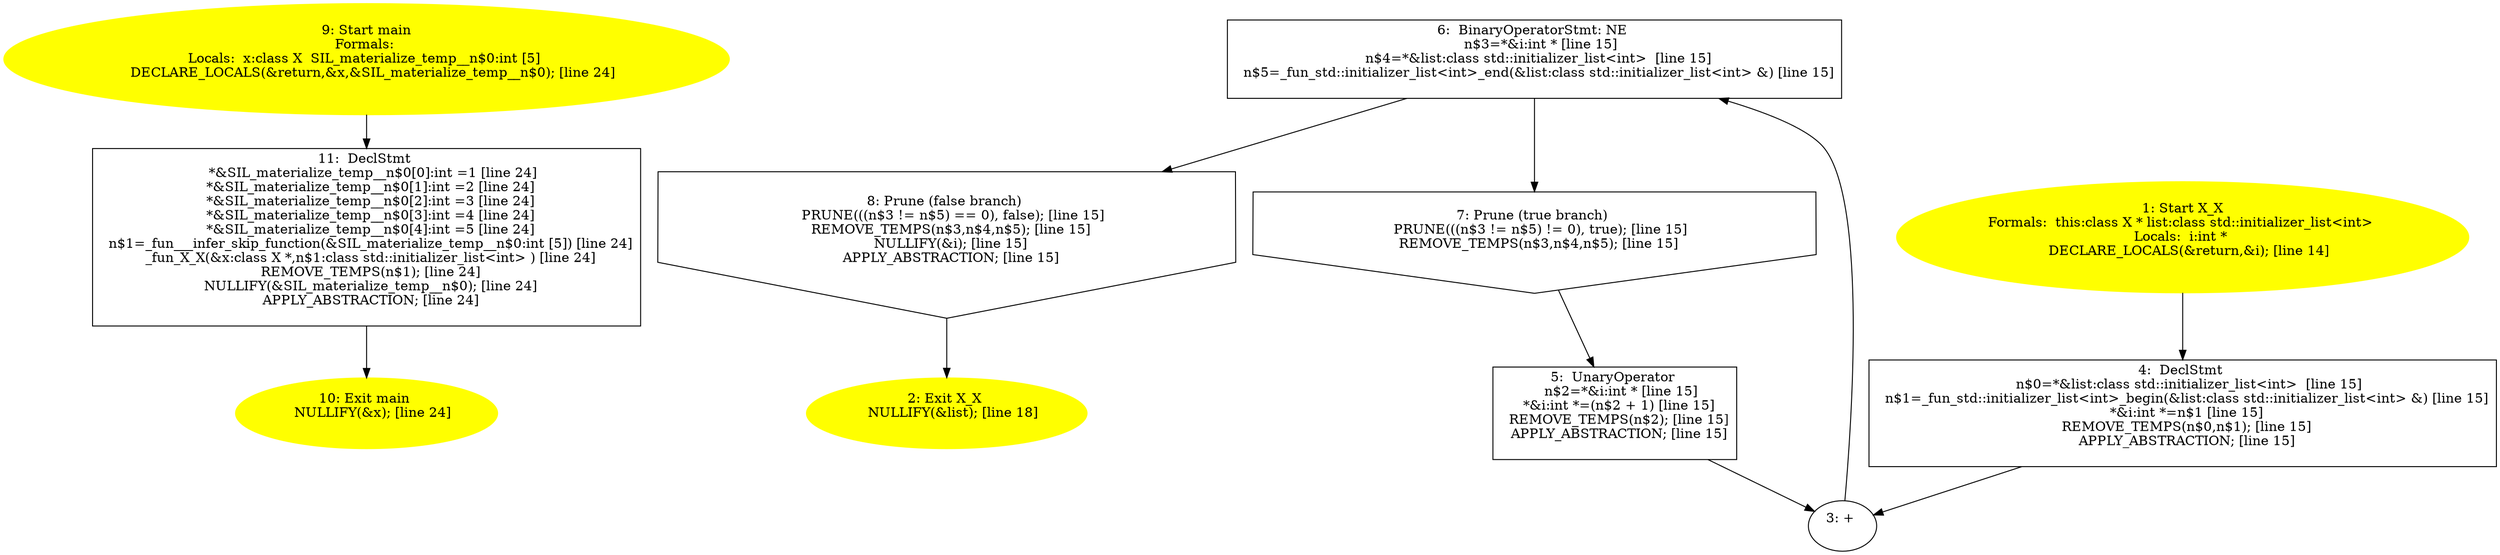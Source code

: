 digraph iCFG {
11 [label="11:  DeclStmt \n   *&SIL_materialize_temp__n$0[0]:int =1 [line 24]\n  *&SIL_materialize_temp__n$0[1]:int =2 [line 24]\n  *&SIL_materialize_temp__n$0[2]:int =3 [line 24]\n  *&SIL_materialize_temp__n$0[3]:int =4 [line 24]\n  *&SIL_materialize_temp__n$0[4]:int =5 [line 24]\n  n$1=_fun___infer_skip_function(&SIL_materialize_temp__n$0:int [5]) [line 24]\n  _fun_X_X(&x:class X *,n$1:class std::initializer_list<int> ) [line 24]\n  REMOVE_TEMPS(n$1); [line 24]\n  NULLIFY(&SIL_materialize_temp__n$0); [line 24]\n  APPLY_ABSTRACTION; [line 24]\n " shape="box"]
	

	 11 -> 10 ;
10 [label="10: Exit main \n   NULLIFY(&x); [line 24]\n " color=yellow style=filled]
	

9 [label="9: Start main\nFormals: \nLocals:  x:class X  SIL_materialize_temp__n$0:int [5] \n   DECLARE_LOCALS(&return,&x,&SIL_materialize_temp__n$0); [line 24]\n " color=yellow style=filled]
	

	 9 -> 11 ;
8 [label="8: Prune (false branch) \n   PRUNE(((n$3 != n$5) == 0), false); [line 15]\n  REMOVE_TEMPS(n$3,n$4,n$5); [line 15]\n  NULLIFY(&i); [line 15]\n  APPLY_ABSTRACTION; [line 15]\n " shape="invhouse"]
	

	 8 -> 2 ;
7 [label="7: Prune (true branch) \n   PRUNE(((n$3 != n$5) != 0), true); [line 15]\n  REMOVE_TEMPS(n$3,n$4,n$5); [line 15]\n " shape="invhouse"]
	

	 7 -> 5 ;
6 [label="6:  BinaryOperatorStmt: NE \n   n$3=*&i:int * [line 15]\n  n$4=*&list:class std::initializer_list<int>  [line 15]\n  n$5=_fun_std::initializer_list<int>_end(&list:class std::initializer_list<int> &) [line 15]\n " shape="box"]
	

	 6 -> 7 ;
	 6 -> 8 ;
5 [label="5:  UnaryOperator \n   n$2=*&i:int * [line 15]\n  *&i:int *=(n$2 + 1) [line 15]\n  REMOVE_TEMPS(n$2); [line 15]\n  APPLY_ABSTRACTION; [line 15]\n " shape="box"]
	

	 5 -> 3 ;
4 [label="4:  DeclStmt \n   n$0=*&list:class std::initializer_list<int>  [line 15]\n  n$1=_fun_std::initializer_list<int>_begin(&list:class std::initializer_list<int> &) [line 15]\n  *&i:int *=n$1 [line 15]\n  REMOVE_TEMPS(n$0,n$1); [line 15]\n  APPLY_ABSTRACTION; [line 15]\n " shape="box"]
	

	 4 -> 3 ;
3 [label="3: + \n  " ]
	

	 3 -> 6 ;
2 [label="2: Exit X_X \n   NULLIFY(&list); [line 18]\n " color=yellow style=filled]
	

1 [label="1: Start X_X\nFormals:  this:class X * list:class std::initializer_list<int> \nLocals:  i:int * \n   DECLARE_LOCALS(&return,&i); [line 14]\n " color=yellow style=filled]
	

	 1 -> 4 ;
}
